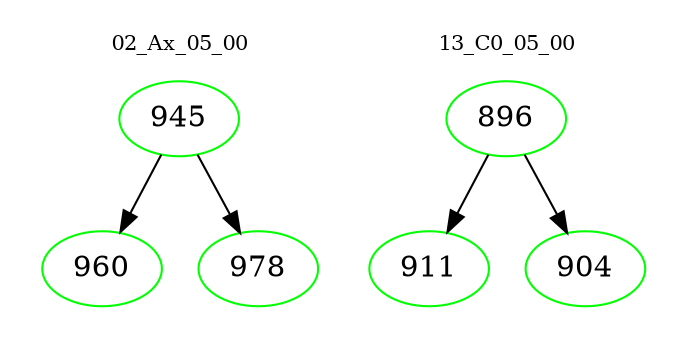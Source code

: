 digraph{
subgraph cluster_0 {
color = white
label = "02_Ax_05_00";
fontsize=10;
T0_945 [label="945", color="green"]
T0_945 -> T0_960 [color="black"]
T0_960 [label="960", color="green"]
T0_945 -> T0_978 [color="black"]
T0_978 [label="978", color="green"]
}
subgraph cluster_1 {
color = white
label = "13_C0_05_00";
fontsize=10;
T1_896 [label="896", color="green"]
T1_896 -> T1_911 [color="black"]
T1_911 [label="911", color="green"]
T1_896 -> T1_904 [color="black"]
T1_904 [label="904", color="green"]
}
}
